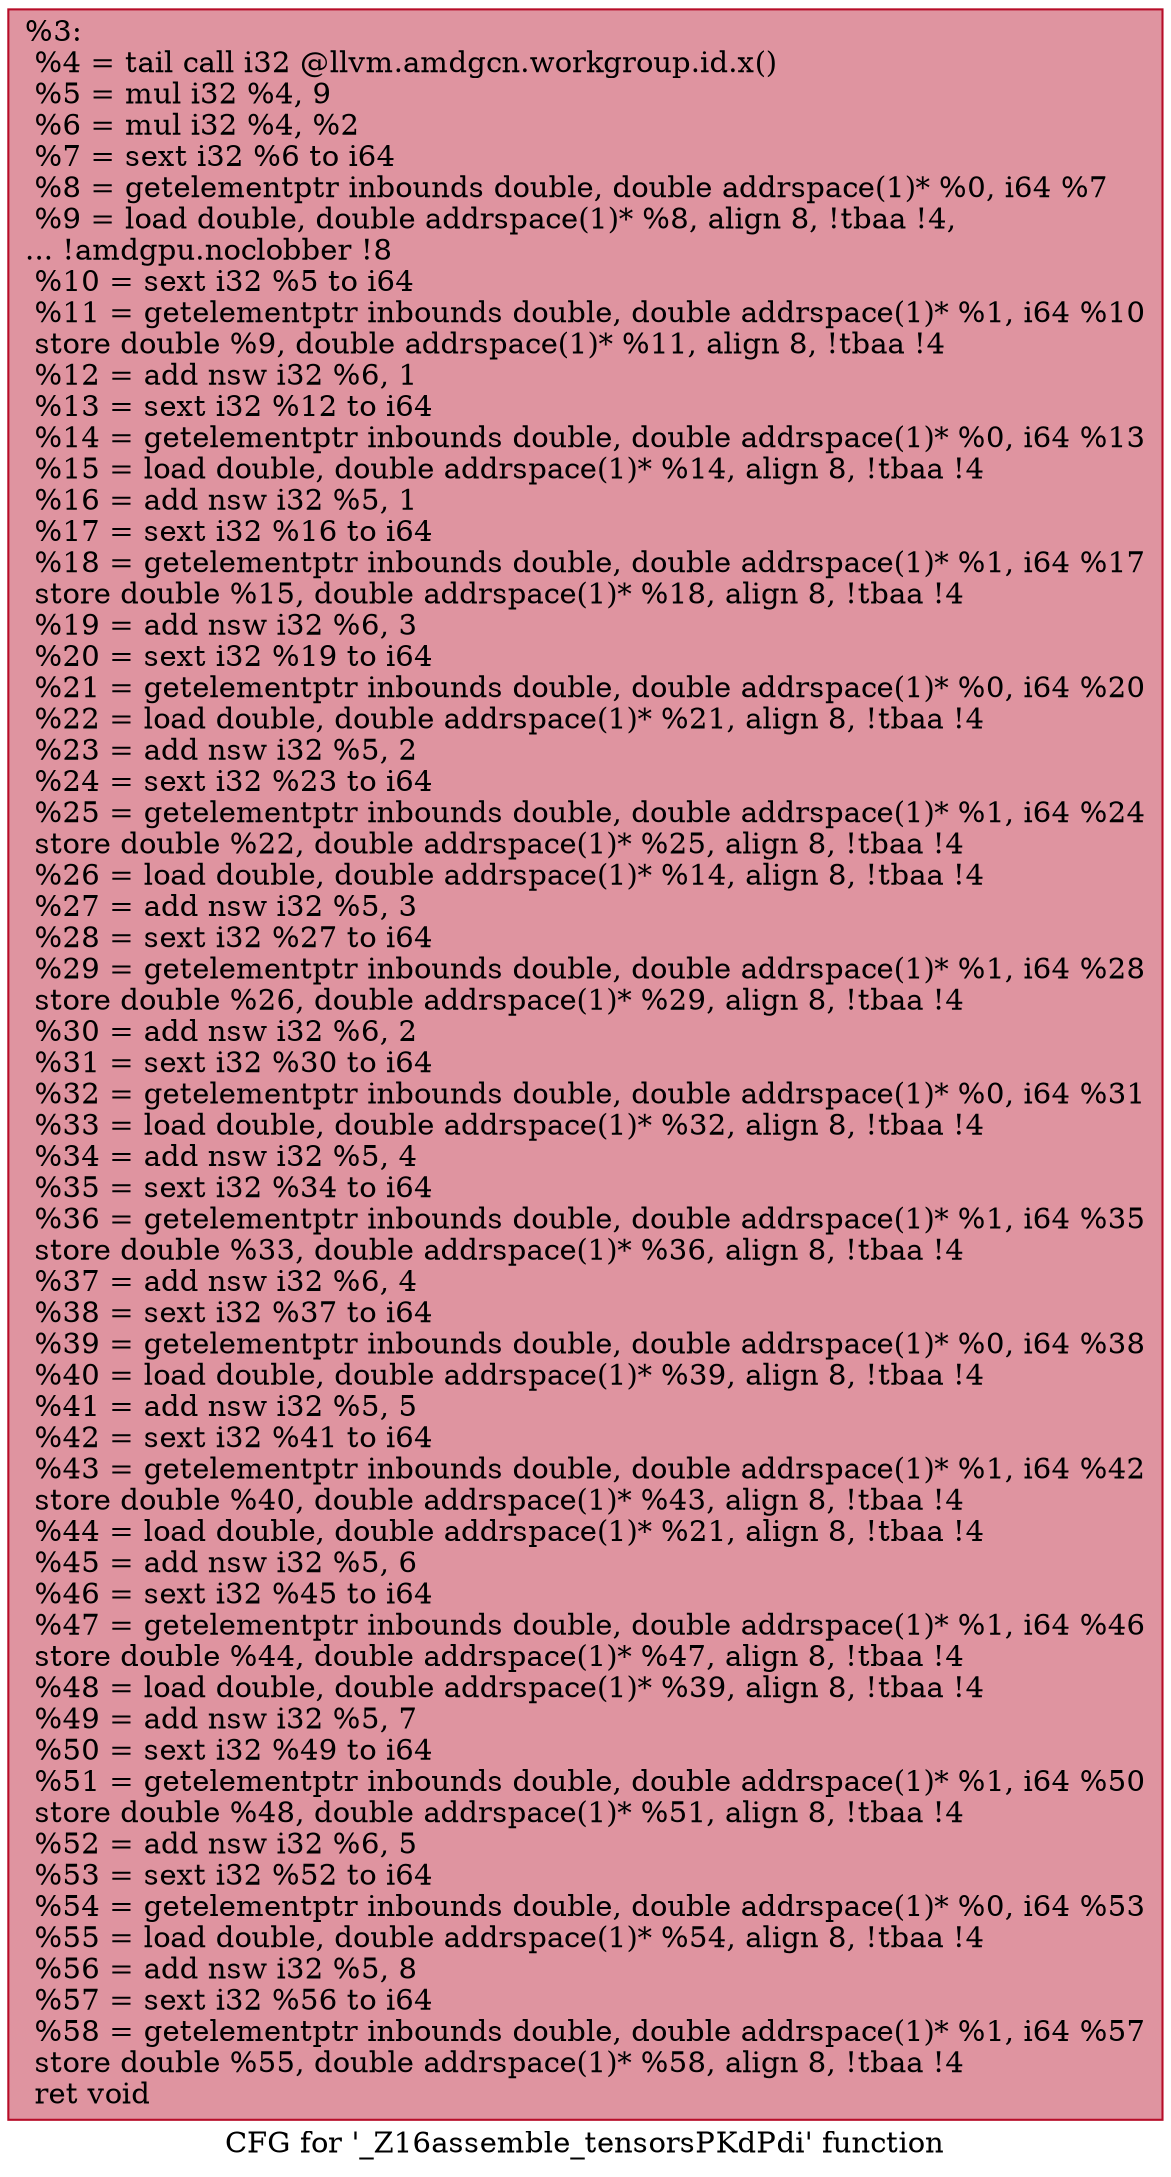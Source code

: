 digraph "CFG for '_Z16assemble_tensorsPKdPdi' function" {
	label="CFG for '_Z16assemble_tensorsPKdPdi' function";

	Node0x6220700 [shape=record,color="#b70d28ff", style=filled, fillcolor="#b70d2870",label="{%3:\l  %4 = tail call i32 @llvm.amdgcn.workgroup.id.x()\l  %5 = mul i32 %4, 9\l  %6 = mul i32 %4, %2\l  %7 = sext i32 %6 to i64\l  %8 = getelementptr inbounds double, double addrspace(1)* %0, i64 %7\l  %9 = load double, double addrspace(1)* %8, align 8, !tbaa !4,\l... !amdgpu.noclobber !8\l  %10 = sext i32 %5 to i64\l  %11 = getelementptr inbounds double, double addrspace(1)* %1, i64 %10\l  store double %9, double addrspace(1)* %11, align 8, !tbaa !4\l  %12 = add nsw i32 %6, 1\l  %13 = sext i32 %12 to i64\l  %14 = getelementptr inbounds double, double addrspace(1)* %0, i64 %13\l  %15 = load double, double addrspace(1)* %14, align 8, !tbaa !4\l  %16 = add nsw i32 %5, 1\l  %17 = sext i32 %16 to i64\l  %18 = getelementptr inbounds double, double addrspace(1)* %1, i64 %17\l  store double %15, double addrspace(1)* %18, align 8, !tbaa !4\l  %19 = add nsw i32 %6, 3\l  %20 = sext i32 %19 to i64\l  %21 = getelementptr inbounds double, double addrspace(1)* %0, i64 %20\l  %22 = load double, double addrspace(1)* %21, align 8, !tbaa !4\l  %23 = add nsw i32 %5, 2\l  %24 = sext i32 %23 to i64\l  %25 = getelementptr inbounds double, double addrspace(1)* %1, i64 %24\l  store double %22, double addrspace(1)* %25, align 8, !tbaa !4\l  %26 = load double, double addrspace(1)* %14, align 8, !tbaa !4\l  %27 = add nsw i32 %5, 3\l  %28 = sext i32 %27 to i64\l  %29 = getelementptr inbounds double, double addrspace(1)* %1, i64 %28\l  store double %26, double addrspace(1)* %29, align 8, !tbaa !4\l  %30 = add nsw i32 %6, 2\l  %31 = sext i32 %30 to i64\l  %32 = getelementptr inbounds double, double addrspace(1)* %0, i64 %31\l  %33 = load double, double addrspace(1)* %32, align 8, !tbaa !4\l  %34 = add nsw i32 %5, 4\l  %35 = sext i32 %34 to i64\l  %36 = getelementptr inbounds double, double addrspace(1)* %1, i64 %35\l  store double %33, double addrspace(1)* %36, align 8, !tbaa !4\l  %37 = add nsw i32 %6, 4\l  %38 = sext i32 %37 to i64\l  %39 = getelementptr inbounds double, double addrspace(1)* %0, i64 %38\l  %40 = load double, double addrspace(1)* %39, align 8, !tbaa !4\l  %41 = add nsw i32 %5, 5\l  %42 = sext i32 %41 to i64\l  %43 = getelementptr inbounds double, double addrspace(1)* %1, i64 %42\l  store double %40, double addrspace(1)* %43, align 8, !tbaa !4\l  %44 = load double, double addrspace(1)* %21, align 8, !tbaa !4\l  %45 = add nsw i32 %5, 6\l  %46 = sext i32 %45 to i64\l  %47 = getelementptr inbounds double, double addrspace(1)* %1, i64 %46\l  store double %44, double addrspace(1)* %47, align 8, !tbaa !4\l  %48 = load double, double addrspace(1)* %39, align 8, !tbaa !4\l  %49 = add nsw i32 %5, 7\l  %50 = sext i32 %49 to i64\l  %51 = getelementptr inbounds double, double addrspace(1)* %1, i64 %50\l  store double %48, double addrspace(1)* %51, align 8, !tbaa !4\l  %52 = add nsw i32 %6, 5\l  %53 = sext i32 %52 to i64\l  %54 = getelementptr inbounds double, double addrspace(1)* %0, i64 %53\l  %55 = load double, double addrspace(1)* %54, align 8, !tbaa !4\l  %56 = add nsw i32 %5, 8\l  %57 = sext i32 %56 to i64\l  %58 = getelementptr inbounds double, double addrspace(1)* %1, i64 %57\l  store double %55, double addrspace(1)* %58, align 8, !tbaa !4\l  ret void\l}"];
}
